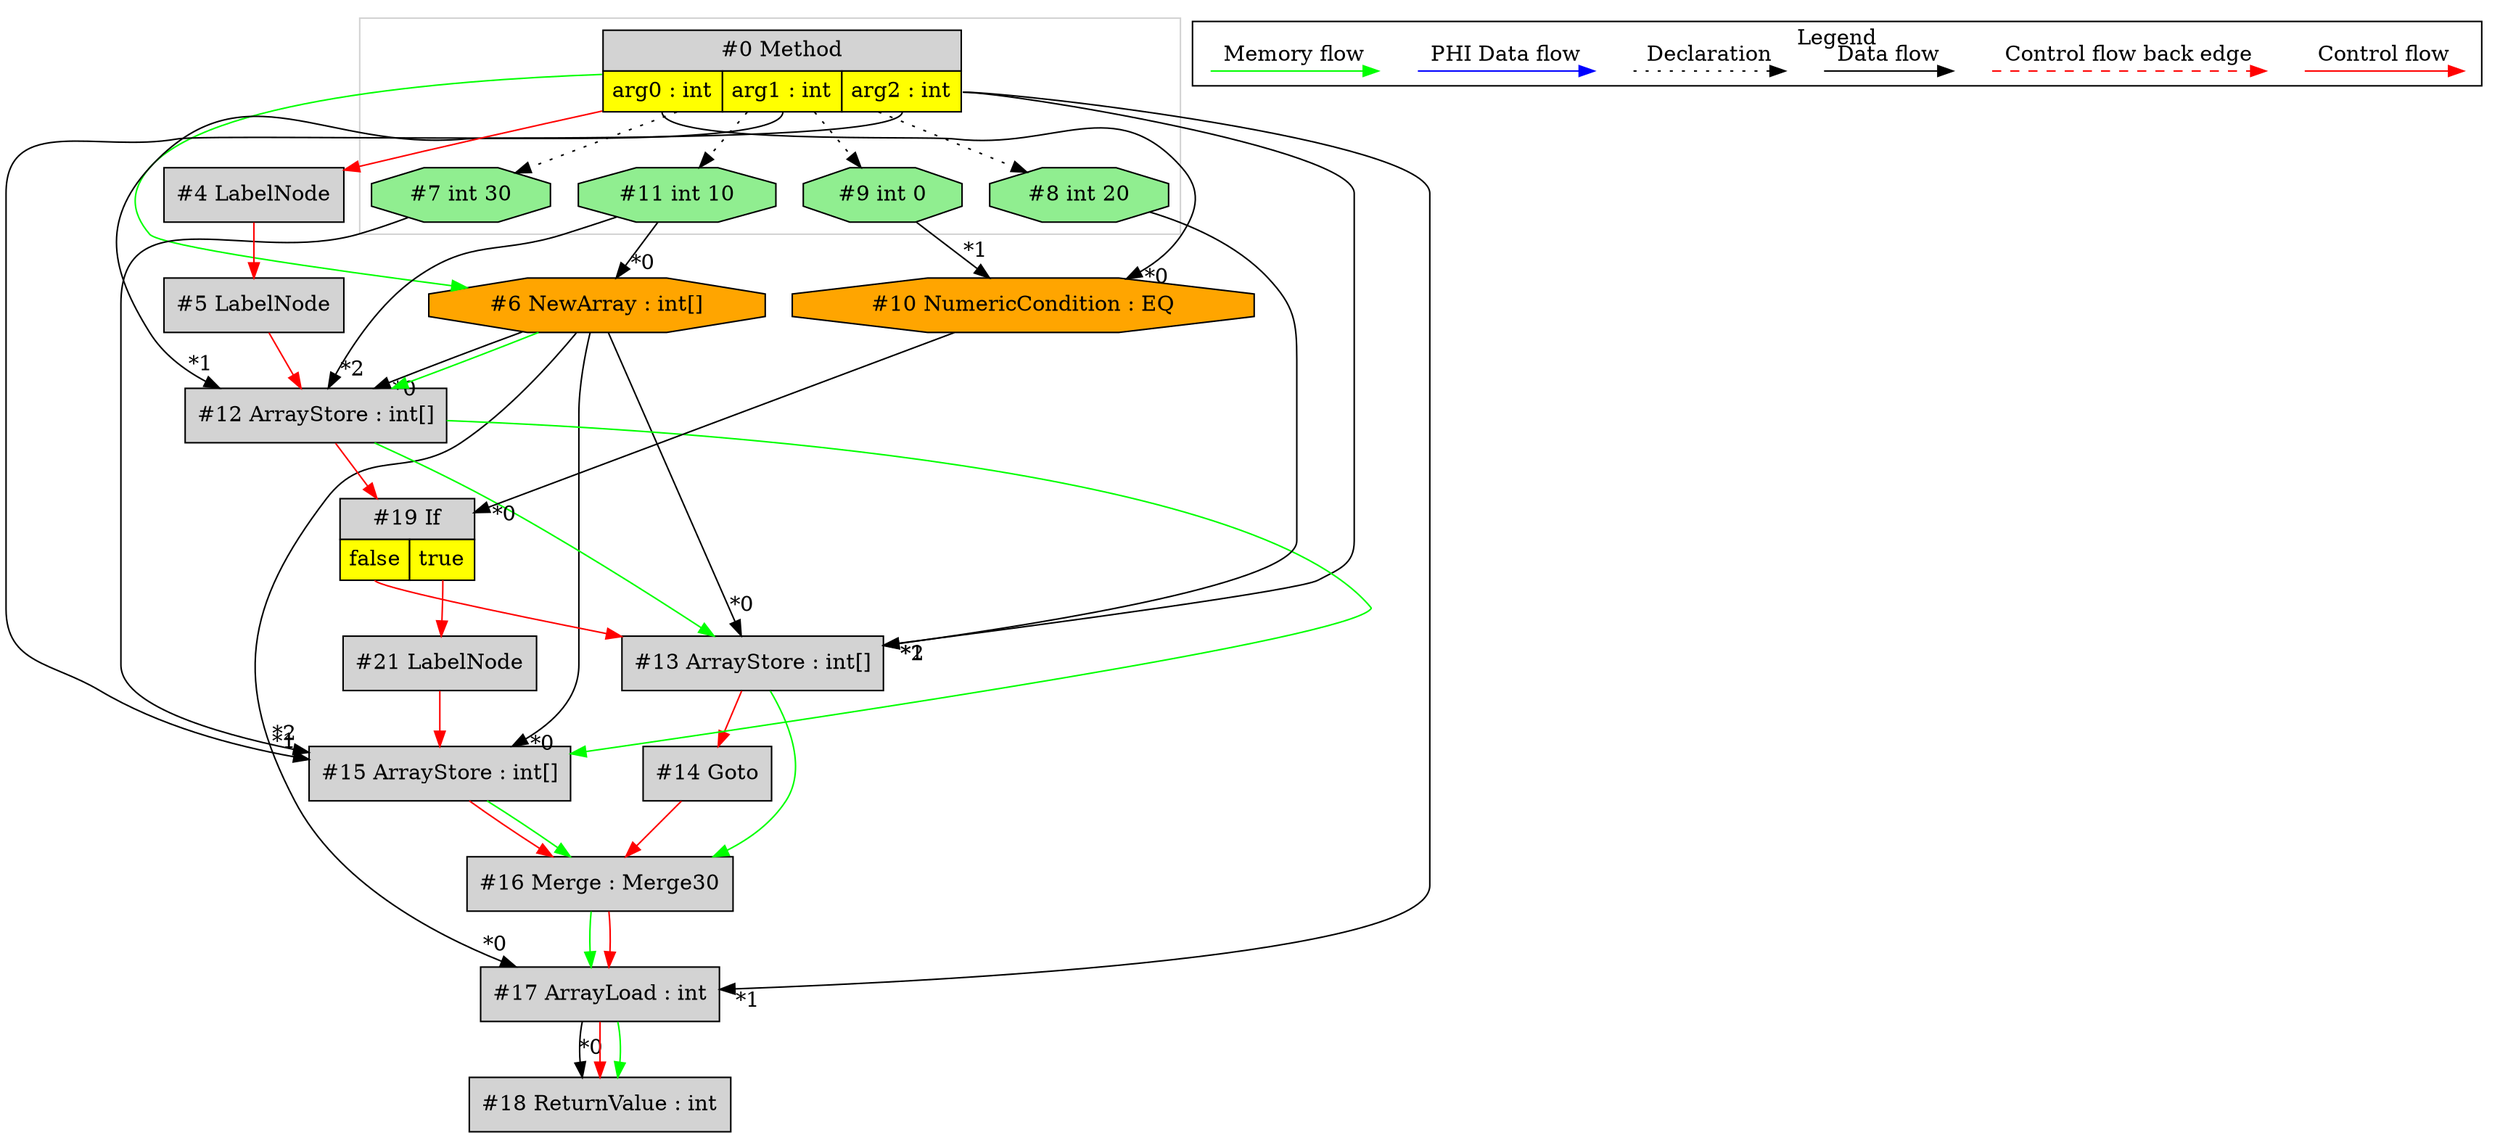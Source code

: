 digraph {
 node0[margin="0", label=<<table border="0" cellborder="1" cellspacing="0" cellpadding="5"><tr><td colspan="3">#0 Method</td></tr><tr><td port="prj1" bgcolor="yellow">arg0 : int</td><td port="prj2" bgcolor="yellow">arg1 : int</td><td port="prj3" bgcolor="yellow">arg2 : int</td></tr></table>>,shape=none, fillcolor=lightgrey, style=filled];
 node17[label="#17 ArrayLoad : int",shape=box, fillcolor=lightgrey, style=filled];
 node6 -> node17[headlabel="*0", labeldistance=2];
 node0:prj3 -> node17[headlabel="*1", labeldistance=2];
 node16 -> node17[labeldistance=2, color=green, constraint=false];
 node16 -> node17[labeldistance=2, color=red, fontcolor=red];
 node16[label="#16 Merge : Merge30",shape=box, fillcolor=lightgrey, style=filled];
 node14 -> node16[labeldistance=2, color=red, fontcolor=red];
 node15 -> node16[labeldistance=2, color=red, fontcolor=red];
 node13 -> node16[labeldistance=2, color=green, constraint=false];
 node15 -> node16[labeldistance=2, color=green, constraint=false];
 node15[label="#15 ArrayStore : int[]",shape=box, fillcolor=lightgrey, style=filled];
 node6 -> node15[headlabel="*0", labeldistance=2];
 node0:prj3 -> node15[headlabel="*1", labeldistance=2];
 node7 -> node15[headlabel="*2", labeldistance=2];
 node12 -> node15[labeldistance=2, color=green, constraint=false];
 node21 -> node15[labeldistance=2, color=red, fontcolor=red];
 node21[label="#21 LabelNode",shape=box, fillcolor=lightgrey, style=filled];
 node19:prj20 -> node21[labeldistance=2, color=red, fontcolor=red];
 node19[margin="0", label=<<table border="0" cellborder="1" cellspacing="0" cellpadding="5"><tr><td colspan="2">#19 If</td></tr><tr><td port="prj22" bgcolor="yellow">false</td><td port="prj20" bgcolor="yellow">true</td></tr></table>>,shape=none, fillcolor=lightgrey, style=filled];
 node10 -> node19[headlabel="*0", labeldistance=2];
 node12 -> node19[labeldistance=2, color=red, fontcolor=red];
 node12[label="#12 ArrayStore : int[]",shape=box, fillcolor=lightgrey, style=filled];
 node6 -> node12[headlabel="*0", labeldistance=2];
 node0:prj2 -> node12[headlabel="*1", labeldistance=2];
 node11 -> node12[headlabel="*2", labeldistance=2];
 node6 -> node12[labeldistance=2, color=green, constraint=false];
 node5 -> node12[labeldistance=2, color=red, fontcolor=red];
 node5[label="#5 LabelNode",shape=box, fillcolor=lightgrey, style=filled];
 node4 -> node5[labeldistance=2, color=red, fontcolor=red];
 node4[label="#4 LabelNode",shape=box, fillcolor=lightgrey, style=filled];
 node0 -> node4[labeldistance=2, color=red, fontcolor=red];
 node6[label="#6 NewArray : int[]",shape=octagon, fillcolor=orange, style=filled];
 node11 -> node6[headlabel="*0", labeldistance=2];
 node0 -> node6[labeldistance=2, color=green, constraint=false];
 node11[label="#11 int 10",shape=octagon, fillcolor=lightgreen, style=filled];
 node0 -> node11[style=dotted];
 node13[label="#13 ArrayStore : int[]",shape=box, fillcolor=lightgrey, style=filled];
 node6 -> node13[headlabel="*0", labeldistance=2];
 node0:prj3 -> node13[headlabel="*1", labeldistance=2];
 node8 -> node13[headlabel="*2", labeldistance=2];
 node12 -> node13[labeldistance=2, color=green, constraint=false];
 node19:prj22 -> node13[labeldistance=2, color=red, fontcolor=red];
 node8[label="#8 int 20",shape=octagon, fillcolor=lightgreen, style=filled];
 node0 -> node8[style=dotted];
 node14[label="#14 Goto",shape=box, fillcolor=lightgrey, style=filled];
 node13 -> node14[labeldistance=2, color=red, fontcolor=red];
 node10[label="#10 NumericCondition : EQ",shape=octagon, fillcolor=orange, style=filled];
 node0:prj1 -> node10[headlabel="*0", labeldistance=2];
 node9 -> node10[headlabel="*1", labeldistance=2];
 node9[label="#9 int 0",shape=octagon, fillcolor=lightgreen, style=filled];
 node0 -> node9[style=dotted];
 node7[label="#7 int 30",shape=octagon, fillcolor=lightgreen, style=filled];
 node0 -> node7[style=dotted];
 node18[label="#18 ReturnValue : int",shape=box, fillcolor=lightgrey, style=filled];
 node17 -> node18[headlabel="*0", labeldistance=2];
 node17 -> node18[labeldistance=2, color=red, fontcolor=red];
 node17 -> node18[labeldistance=2, color=green, constraint=false];
 subgraph cluster_0 {
  color=lightgray;
  node0;
  node7;
  node8;
  node9;
  node11;
 }
 subgraph cluster_000 {
  label = "Legend";
  node [shape=point]
  {
   rank=same;
   c0 [style = invis];
   c1 [style = invis];
   c2 [style = invis];
   c3 [style = invis];
   d0 [style = invis];
   d1 [style = invis];
   d2 [style = invis];
   d3 [style = invis];
   d4 [style = invis];
   d5 [style = invis];
   d6 [style = invis];
   d7 [style = invis];
  }
  c0 -> c1 [label="Control flow", style=solid, color=red]
  c2 -> c3 [label="Control flow back edge", style=dashed, color=red]
  d0 -> d1 [label="Data flow"]
  d2 -> d3 [label="Declaration", style=dotted]
  d4 -> d5 [label="PHI Data flow", color=blue]
  d6 -> d7 [label="Memory flow", color=green]
 }

}
